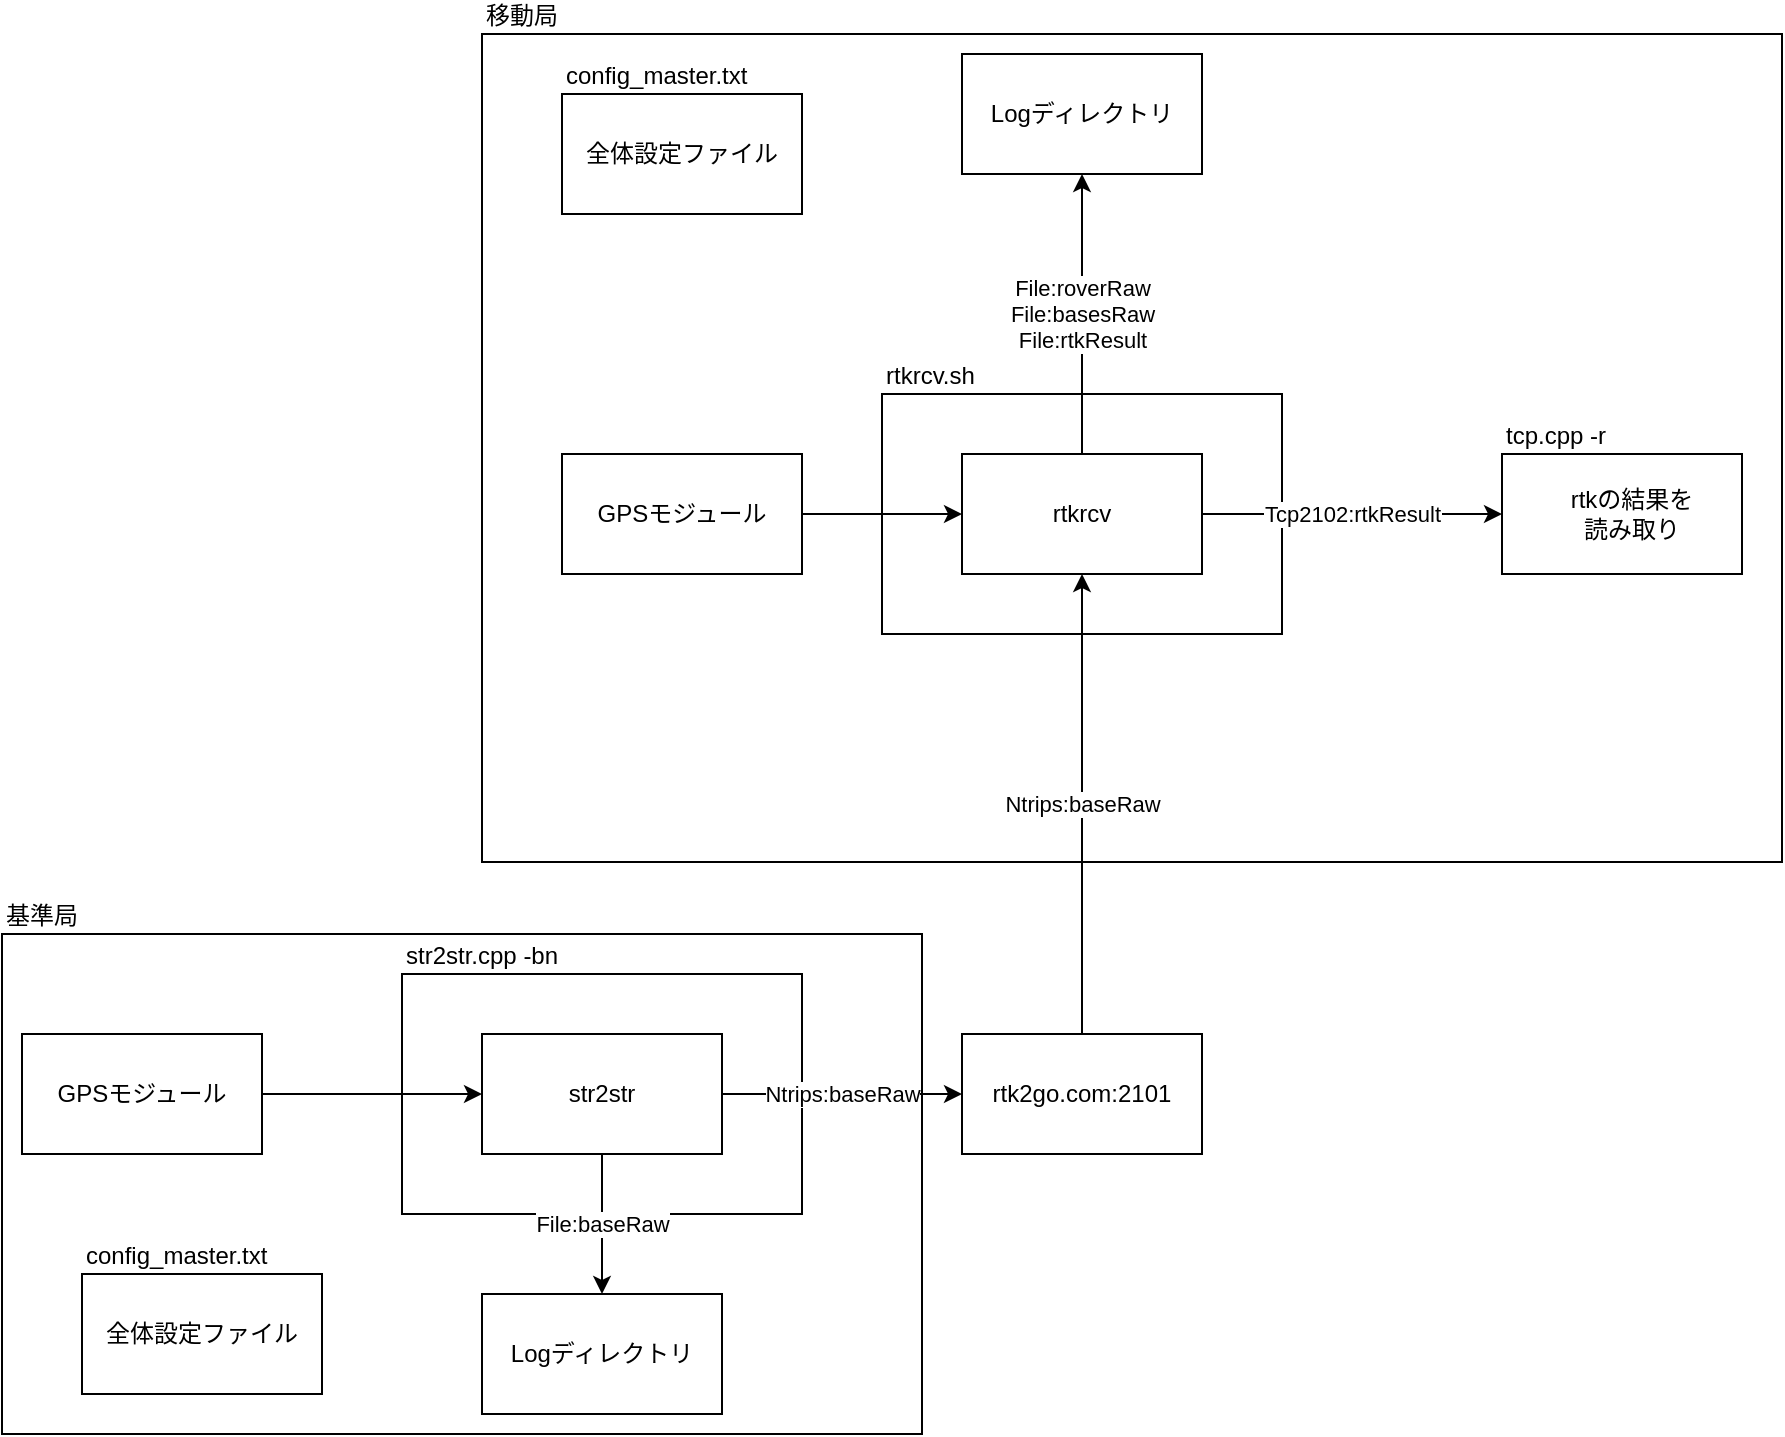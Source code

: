 <mxfile pages="4">
    <diagram name="rtkrcv.sh+Ntrips" id="3aTWSJRQLy9bl4MrUVaX">
        <mxGraphModel dx="1441" dy="816" grid="1" gridSize="10" guides="1" tooltips="1" connect="1" arrows="1" fold="1" page="1" pageScale="1" pageWidth="1169" pageHeight="827" math="0" shadow="0">
            <root>
                <mxCell id="R7YdJkh6DbMZuwFxxKSQ-0"/>
                <mxCell id="R7YdJkh6DbMZuwFxxKSQ-1" parent="R7YdJkh6DbMZuwFxxKSQ-0"/>
                <mxCell id="R7YdJkh6DbMZuwFxxKSQ-2" value="基準局" style="rounded=0;whiteSpace=wrap;html=1;align=left;labelPosition=center;verticalLabelPosition=top;verticalAlign=bottom;" parent="R7YdJkh6DbMZuwFxxKSQ-1" vertex="1">
                    <mxGeometry x="10" y="480" width="460" height="250" as="geometry"/>
                </mxCell>
                <mxCell id="R7YdJkh6DbMZuwFxxKSQ-3" value="移動局" style="rounded=0;whiteSpace=wrap;html=1;align=left;labelPosition=center;verticalLabelPosition=top;verticalAlign=bottom;" parent="R7YdJkh6DbMZuwFxxKSQ-1" vertex="1">
                    <mxGeometry x="250" y="30" width="650" height="414" as="geometry"/>
                </mxCell>
                <mxCell id="R7YdJkh6DbMZuwFxxKSQ-9" value="" style="group" parent="R7YdJkh6DbMZuwFxxKSQ-1" vertex="1" connectable="0">
                    <mxGeometry x="210" y="500" width="200" height="120" as="geometry"/>
                </mxCell>
                <mxCell id="R7YdJkh6DbMZuwFxxKSQ-10" value="str2str.cpp -bn" style="rounded=0;whiteSpace=wrap;html=1;labelPosition=center;verticalLabelPosition=top;align=left;verticalAlign=bottom;" parent="R7YdJkh6DbMZuwFxxKSQ-9" vertex="1">
                    <mxGeometry width="200" height="120" as="geometry"/>
                </mxCell>
                <mxCell id="R7YdJkh6DbMZuwFxxKSQ-11" value="str2str" style="rounded=0;whiteSpace=wrap;html=1;" parent="R7YdJkh6DbMZuwFxxKSQ-9" vertex="1">
                    <mxGeometry x="40" y="30" width="120" height="60" as="geometry"/>
                </mxCell>
                <mxCell id="R7YdJkh6DbMZuwFxxKSQ-12" value="" style="group" parent="R7YdJkh6DbMZuwFxxKSQ-1" vertex="1" connectable="0">
                    <mxGeometry x="450" y="210" width="200" height="120" as="geometry"/>
                </mxCell>
                <mxCell id="R7YdJkh6DbMZuwFxxKSQ-13" value="rtkrcv.sh" style="rounded=0;whiteSpace=wrap;html=1;align=left;labelPosition=center;verticalLabelPosition=top;verticalAlign=bottom;" parent="R7YdJkh6DbMZuwFxxKSQ-12" vertex="1">
                    <mxGeometry width="200" height="120" as="geometry"/>
                </mxCell>
                <mxCell id="R7YdJkh6DbMZuwFxxKSQ-14" value="rtkrcv" style="rounded=0;whiteSpace=wrap;html=1;align=center;" parent="R7YdJkh6DbMZuwFxxKSQ-12" vertex="1">
                    <mxGeometry x="40" y="30" width="120" height="60" as="geometry"/>
                </mxCell>
                <mxCell id="R7YdJkh6DbMZuwFxxKSQ-15" value="" style="group" parent="R7YdJkh6DbMZuwFxxKSQ-1" vertex="1" connectable="0">
                    <mxGeometry x="760" y="240" width="120" height="60" as="geometry"/>
                </mxCell>
                <mxCell id="R7YdJkh6DbMZuwFxxKSQ-16" value="tcp.cpp -r" style="rounded=0;whiteSpace=wrap;html=1;align=left;labelPosition=center;verticalLabelPosition=top;verticalAlign=bottom;" parent="R7YdJkh6DbMZuwFxxKSQ-15" vertex="1">
                    <mxGeometry width="120" height="60" as="geometry"/>
                </mxCell>
                <mxCell id="R7YdJkh6DbMZuwFxxKSQ-17" value="rtkの結果を読み取り" style="text;html=1;strokeColor=none;fillColor=none;align=center;verticalAlign=middle;whiteSpace=wrap;rounded=0;" parent="R7YdJkh6DbMZuwFxxKSQ-15" vertex="1">
                    <mxGeometry x="30" y="20" width="70" height="20" as="geometry"/>
                </mxCell>
                <mxCell id="R7YdJkh6DbMZuwFxxKSQ-18" value="Tcp2102:rtkResult" style="edgeStyle=orthogonalEdgeStyle;rounded=0;orthogonalLoop=1;jettySize=auto;html=1;exitX=1;exitY=0.5;exitDx=0;exitDy=0;entryX=0;entryY=0.5;entryDx=0;entryDy=0;" parent="R7YdJkh6DbMZuwFxxKSQ-1" source="R7YdJkh6DbMZuwFxxKSQ-14" target="R7YdJkh6DbMZuwFxxKSQ-16" edge="1">
                    <mxGeometry relative="1" as="geometry"/>
                </mxCell>
                <mxCell id="R7YdJkh6DbMZuwFxxKSQ-19" value="Logディレクトリ" style="rounded=0;whiteSpace=wrap;html=1;align=center;" parent="R7YdJkh6DbMZuwFxxKSQ-1" vertex="1">
                    <mxGeometry x="490" y="40" width="120" height="60" as="geometry"/>
                </mxCell>
                <mxCell id="R7YdJkh6DbMZuwFxxKSQ-20" value="File:roverRaw&lt;br&gt;File:basesRaw&lt;br&gt;File:rtkResult" style="edgeStyle=orthogonalEdgeStyle;rounded=0;orthogonalLoop=1;jettySize=auto;html=1;exitX=0.5;exitY=0;exitDx=0;exitDy=0;entryX=0.5;entryY=1;entryDx=0;entryDy=0;" parent="R7YdJkh6DbMZuwFxxKSQ-1" source="R7YdJkh6DbMZuwFxxKSQ-14" target="R7YdJkh6DbMZuwFxxKSQ-19" edge="1">
                    <mxGeometry relative="1" as="geometry"/>
                </mxCell>
                <mxCell id="R7YdJkh6DbMZuwFxxKSQ-23" style="edgeStyle=orthogonalEdgeStyle;rounded=0;orthogonalLoop=1;jettySize=auto;html=1;exitX=1;exitY=0.5;exitDx=0;exitDy=0;entryX=0;entryY=0.5;entryDx=0;entryDy=0;" parent="R7YdJkh6DbMZuwFxxKSQ-1" source="R7YdJkh6DbMZuwFxxKSQ-24" target="R7YdJkh6DbMZuwFxxKSQ-14" edge="1">
                    <mxGeometry relative="1" as="geometry">
                        <mxPoint x="250" y="270" as="targetPoint"/>
                    </mxGeometry>
                </mxCell>
                <mxCell id="R7YdJkh6DbMZuwFxxKSQ-24" value="GPSモジュール" style="rounded=0;whiteSpace=wrap;html=1;align=center;" parent="R7YdJkh6DbMZuwFxxKSQ-1" vertex="1">
                    <mxGeometry x="290" y="240" width="120" height="60" as="geometry"/>
                </mxCell>
                <mxCell id="R7YdJkh6DbMZuwFxxKSQ-25" style="edgeStyle=orthogonalEdgeStyle;rounded=0;orthogonalLoop=1;jettySize=auto;html=1;exitX=1;exitY=0.5;exitDx=0;exitDy=0;entryX=0;entryY=0.5;entryDx=0;entryDy=0;" parent="R7YdJkh6DbMZuwFxxKSQ-1" source="R7YdJkh6DbMZuwFxxKSQ-26" target="R7YdJkh6DbMZuwFxxKSQ-11" edge="1">
                    <mxGeometry relative="1" as="geometry"/>
                </mxCell>
                <mxCell id="R7YdJkh6DbMZuwFxxKSQ-26" value="GPSモジュール" style="rounded=0;whiteSpace=wrap;html=1;align=center;" parent="R7YdJkh6DbMZuwFxxKSQ-1" vertex="1">
                    <mxGeometry x="20" y="530" width="120" height="60" as="geometry"/>
                </mxCell>
                <mxCell id="R7YdJkh6DbMZuwFxxKSQ-27" value="Logディレクトリ" style="rounded=0;whiteSpace=wrap;html=1;align=center;" parent="R7YdJkh6DbMZuwFxxKSQ-1" vertex="1">
                    <mxGeometry x="250" y="660" width="120" height="60" as="geometry"/>
                </mxCell>
                <mxCell id="R7YdJkh6DbMZuwFxxKSQ-28" value="File:baseRaw" style="edgeStyle=orthogonalEdgeStyle;rounded=0;orthogonalLoop=1;jettySize=auto;html=1;exitX=0.5;exitY=1;exitDx=0;exitDy=0;entryX=0.5;entryY=0;entryDx=0;entryDy=0;" parent="R7YdJkh6DbMZuwFxxKSQ-1" source="R7YdJkh6DbMZuwFxxKSQ-11" target="R7YdJkh6DbMZuwFxxKSQ-27" edge="1">
                    <mxGeometry relative="1" as="geometry"/>
                </mxCell>
                <mxCell id="R7YdJkh6DbMZuwFxxKSQ-29" value="Ntrips:baseRaw" style="edgeStyle=orthogonalEdgeStyle;rounded=0;orthogonalLoop=1;jettySize=auto;html=1;exitX=0.5;exitY=0;exitDx=0;exitDy=0;entryX=0.5;entryY=1;entryDx=0;entryDy=0;" parent="R7YdJkh6DbMZuwFxxKSQ-1" source="R7YdJkh6DbMZuwFxxKSQ-30" target="R7YdJkh6DbMZuwFxxKSQ-14" edge="1">
                    <mxGeometry relative="1" as="geometry"/>
                </mxCell>
                <mxCell id="R7YdJkh6DbMZuwFxxKSQ-30" value="rtk2go.com:2101" style="rounded=0;whiteSpace=wrap;html=1;align=center;" parent="R7YdJkh6DbMZuwFxxKSQ-1" vertex="1">
                    <mxGeometry x="490" y="530" width="120" height="60" as="geometry"/>
                </mxCell>
                <mxCell id="R7YdJkh6DbMZuwFxxKSQ-31" value="Ntrips:baseRaw" style="edgeStyle=orthogonalEdgeStyle;rounded=0;orthogonalLoop=1;jettySize=auto;html=1;exitX=1;exitY=0.5;exitDx=0;exitDy=0;entryX=0;entryY=0.5;entryDx=0;entryDy=0;" parent="R7YdJkh6DbMZuwFxxKSQ-1" source="R7YdJkh6DbMZuwFxxKSQ-11" target="R7YdJkh6DbMZuwFxxKSQ-30" edge="1">
                    <mxGeometry relative="1" as="geometry"/>
                </mxCell>
                <mxCell id="SUO2D8qtQF0dVD2rLwtJ-3" value="" style="group" parent="R7YdJkh6DbMZuwFxxKSQ-1" vertex="1" connectable="0">
                    <mxGeometry x="290" y="60" width="120" height="60" as="geometry"/>
                </mxCell>
                <mxCell id="SUO2D8qtQF0dVD2rLwtJ-0" value="config_master.txt" style="rounded=0;whiteSpace=wrap;html=1;align=left;labelPosition=center;verticalLabelPosition=top;verticalAlign=bottom;" parent="SUO2D8qtQF0dVD2rLwtJ-3" vertex="1">
                    <mxGeometry width="120" height="60" as="geometry"/>
                </mxCell>
                <mxCell id="SUO2D8qtQF0dVD2rLwtJ-1" value="全体設定ファイル" style="text;html=1;strokeColor=none;fillColor=none;align=center;verticalAlign=middle;whiteSpace=wrap;rounded=0;" parent="SUO2D8qtQF0dVD2rLwtJ-3" vertex="1">
                    <mxGeometry x="10" y="20" width="100" height="20" as="geometry"/>
                </mxCell>
                <mxCell id="SUO2D8qtQF0dVD2rLwtJ-4" value="" style="group" parent="R7YdJkh6DbMZuwFxxKSQ-1" vertex="1" connectable="0">
                    <mxGeometry x="50" y="650" width="120" height="60" as="geometry"/>
                </mxCell>
                <mxCell id="SUO2D8qtQF0dVD2rLwtJ-5" value="config_master.txt" style="rounded=0;whiteSpace=wrap;html=1;align=left;labelPosition=center;verticalLabelPosition=top;verticalAlign=bottom;" parent="SUO2D8qtQF0dVD2rLwtJ-4" vertex="1">
                    <mxGeometry width="120" height="60" as="geometry"/>
                </mxCell>
                <mxCell id="SUO2D8qtQF0dVD2rLwtJ-6" value="全体設定ファイル" style="text;html=1;strokeColor=none;fillColor=none;align=center;verticalAlign=middle;whiteSpace=wrap;rounded=0;" parent="SUO2D8qtQF0dVD2rLwtJ-4" vertex="1">
                    <mxGeometry x="10" y="20" width="100" height="20" as="geometry"/>
                </mxCell>
            </root>
        </mxGraphModel>
    </diagram>
    <diagram name="realRtk.py+Tcp" id="h8AGPOjSQP3bl9lyKkR4">
        <mxGraphModel dx="1441" dy="816" grid="1" gridSize="10" guides="1" tooltips="1" connect="1" arrows="1" fold="1" page="1" pageScale="1" pageWidth="1169" pageHeight="827" math="0" shadow="0">
            <root>
                <mxCell id="HbhXDMhViPtQdDBvHYfi-0"/>
                <mxCell id="HbhXDMhViPtQdDBvHYfi-1" parent="HbhXDMhViPtQdDBvHYfi-0"/>
                <mxCell id="HbhXDMhViPtQdDBvHYfi-2" value="基準局" style="rounded=0;whiteSpace=wrap;html=1;align=left;labelPosition=center;verticalLabelPosition=top;verticalAlign=bottom;" parent="HbhXDMhViPtQdDBvHYfi-1" vertex="1">
                    <mxGeometry x="10" y="480" width="460" height="250" as="geometry"/>
                </mxCell>
                <mxCell id="HbhXDMhViPtQdDBvHYfi-3" value="移動局" style="rounded=0;whiteSpace=wrap;html=1;align=left;labelPosition=center;verticalLabelPosition=top;verticalAlign=bottom;" parent="HbhXDMhViPtQdDBvHYfi-1" vertex="1">
                    <mxGeometry x="10" y="30" width="890" height="414" as="geometry"/>
                </mxCell>
                <mxCell id="HbhXDMhViPtQdDBvHYfi-4" value="realRtk.py" style="rounded=0;whiteSpace=wrap;html=1;align=left;labelPosition=center;verticalLabelPosition=top;verticalAlign=bottom;" parent="HbhXDMhViPtQdDBvHYfi-1" vertex="1">
                    <mxGeometry x="190" y="150" width="490" height="200" as="geometry"/>
                </mxCell>
                <mxCell id="HbhXDMhViPtQdDBvHYfi-5" value="" style="group" parent="HbhXDMhViPtQdDBvHYfi-1" vertex="1" connectable="0">
                    <mxGeometry x="210" y="210" width="200" height="120" as="geometry"/>
                </mxCell>
                <mxCell id="HbhXDMhViPtQdDBvHYfi-6" value="" style="group" parent="HbhXDMhViPtQdDBvHYfi-5" vertex="1" connectable="0">
                    <mxGeometry width="200" height="120" as="geometry"/>
                </mxCell>
                <mxCell id="HbhXDMhViPtQdDBvHYfi-7" value="str2str.cpp -rn" style="rounded=0;whiteSpace=wrap;html=1;labelPosition=center;verticalLabelPosition=top;align=left;verticalAlign=bottom;" parent="HbhXDMhViPtQdDBvHYfi-6" vertex="1">
                    <mxGeometry width="200" height="120" as="geometry"/>
                </mxCell>
                <mxCell id="HbhXDMhViPtQdDBvHYfi-8" value="str2str" style="rounded=0;whiteSpace=wrap;html=1;" parent="HbhXDMhViPtQdDBvHYfi-6" vertex="1">
                    <mxGeometry x="40" y="30" width="120" height="60" as="geometry"/>
                </mxCell>
                <mxCell id="HbhXDMhViPtQdDBvHYfi-9" value="" style="group" parent="HbhXDMhViPtQdDBvHYfi-1" vertex="1" connectable="0">
                    <mxGeometry x="210" y="500" width="200" height="120" as="geometry"/>
                </mxCell>
                <mxCell id="HbhXDMhViPtQdDBvHYfi-10" value="str2str.cpp -bt" style="rounded=0;whiteSpace=wrap;html=1;labelPosition=center;verticalLabelPosition=top;align=left;verticalAlign=bottom;" parent="HbhXDMhViPtQdDBvHYfi-9" vertex="1">
                    <mxGeometry width="200" height="120" as="geometry"/>
                </mxCell>
                <mxCell id="HbhXDMhViPtQdDBvHYfi-11" value="str2str" style="rounded=0;whiteSpace=wrap;html=1;" parent="HbhXDMhViPtQdDBvHYfi-9" vertex="1">
                    <mxGeometry x="40" y="30" width="120" height="60" as="geometry"/>
                </mxCell>
                <mxCell id="HbhXDMhViPtQdDBvHYfi-12" value="" style="group" parent="HbhXDMhViPtQdDBvHYfi-1" vertex="1" connectable="0">
                    <mxGeometry x="450" y="210" width="200" height="120" as="geometry"/>
                </mxCell>
                <mxCell id="HbhXDMhViPtQdDBvHYfi-13" value="rtkrcv.sh -i1t -i2t" style="rounded=0;whiteSpace=wrap;html=1;align=left;labelPosition=center;verticalLabelPosition=top;verticalAlign=bottom;" parent="HbhXDMhViPtQdDBvHYfi-12" vertex="1">
                    <mxGeometry width="200" height="120" as="geometry"/>
                </mxCell>
                <mxCell id="HbhXDMhViPtQdDBvHYfi-14" value="rtkrcv" style="rounded=0;whiteSpace=wrap;html=1;align=center;" parent="HbhXDMhViPtQdDBvHYfi-12" vertex="1">
                    <mxGeometry x="40" y="30" width="120" height="60" as="geometry"/>
                </mxCell>
                <mxCell id="HbhXDMhViPtQdDBvHYfi-15" value="" style="group" parent="HbhXDMhViPtQdDBvHYfi-1" vertex="1" connectable="0">
                    <mxGeometry x="760" y="240" width="120" height="60" as="geometry"/>
                </mxCell>
                <mxCell id="HbhXDMhViPtQdDBvHYfi-16" value="tcp.cpp -r" style="rounded=0;whiteSpace=wrap;html=1;align=left;labelPosition=center;verticalLabelPosition=top;verticalAlign=bottom;" parent="HbhXDMhViPtQdDBvHYfi-15" vertex="1">
                    <mxGeometry width="120" height="60" as="geometry"/>
                </mxCell>
                <mxCell id="HbhXDMhViPtQdDBvHYfi-17" value="rtkの結果を読み取り" style="text;html=1;strokeColor=none;fillColor=none;align=center;verticalAlign=middle;whiteSpace=wrap;rounded=0;" parent="HbhXDMhViPtQdDBvHYfi-15" vertex="1">
                    <mxGeometry x="30" y="20" width="70" height="20" as="geometry"/>
                </mxCell>
                <mxCell id="HbhXDMhViPtQdDBvHYfi-18" value="Tcp2102:rtkResult" style="edgeStyle=orthogonalEdgeStyle;rounded=0;orthogonalLoop=1;jettySize=auto;html=1;exitX=1;exitY=0.5;exitDx=0;exitDy=0;entryX=0;entryY=0.5;entryDx=0;entryDy=0;" parent="HbhXDMhViPtQdDBvHYfi-1" source="HbhXDMhViPtQdDBvHYfi-14" target="HbhXDMhViPtQdDBvHYfi-16" edge="1">
                    <mxGeometry relative="1" as="geometry"/>
                </mxCell>
                <mxCell id="HbhXDMhViPtQdDBvHYfi-19" value="Logディレクトリ" style="rounded=0;whiteSpace=wrap;html=1;align=center;" parent="HbhXDMhViPtQdDBvHYfi-1" vertex="1">
                    <mxGeometry x="490" y="40" width="120" height="60" as="geometry"/>
                </mxCell>
                <mxCell id="HbhXDMhViPtQdDBvHYfi-20" value="File:roverRaw&lt;br&gt;File:basesRaw&lt;br&gt;File:rtkResult" style="edgeStyle=orthogonalEdgeStyle;rounded=0;orthogonalLoop=1;jettySize=auto;html=1;exitX=0.5;exitY=0;exitDx=0;exitDy=0;entryX=0.5;entryY=1;entryDx=0;entryDy=0;" parent="HbhXDMhViPtQdDBvHYfi-1" source="HbhXDMhViPtQdDBvHYfi-14" target="HbhXDMhViPtQdDBvHYfi-19" edge="1">
                    <mxGeometry relative="1" as="geometry"/>
                </mxCell>
                <mxCell id="HbhXDMhViPtQdDBvHYfi-21" value="Tcp2101:roverRaw" style="edgeStyle=orthogonalEdgeStyle;rounded=0;orthogonalLoop=1;jettySize=auto;html=1;exitX=1;exitY=0.5;exitDx=0;exitDy=0;entryX=0;entryY=0.5;entryDx=0;entryDy=0;" parent="HbhXDMhViPtQdDBvHYfi-1" source="HbhXDMhViPtQdDBvHYfi-8" target="HbhXDMhViPtQdDBvHYfi-14" edge="1">
                    <mxGeometry relative="1" as="geometry"/>
                </mxCell>
                <mxCell id="HbhXDMhViPtQdDBvHYfi-22" value="File:roverRaw" style="edgeStyle=orthogonalEdgeStyle;rounded=0;orthogonalLoop=1;jettySize=auto;html=1;exitX=0.5;exitY=0;exitDx=0;exitDy=0;entryX=0;entryY=0.5;entryDx=0;entryDy=0;" parent="HbhXDMhViPtQdDBvHYfi-1" source="HbhXDMhViPtQdDBvHYfi-8" target="HbhXDMhViPtQdDBvHYfi-19" edge="1">
                    <mxGeometry relative="1" as="geometry"/>
                </mxCell>
                <mxCell id="HbhXDMhViPtQdDBvHYfi-23" style="edgeStyle=orthogonalEdgeStyle;rounded=0;orthogonalLoop=1;jettySize=auto;html=1;exitX=1;exitY=0.5;exitDx=0;exitDy=0;entryX=0;entryY=0.5;entryDx=0;entryDy=0;" parent="HbhXDMhViPtQdDBvHYfi-1" source="HbhXDMhViPtQdDBvHYfi-24" target="HbhXDMhViPtQdDBvHYfi-8" edge="1">
                    <mxGeometry relative="1" as="geometry"/>
                </mxCell>
                <mxCell id="HbhXDMhViPtQdDBvHYfi-24" value="GPSモジュール" style="rounded=0;whiteSpace=wrap;html=1;align=center;" parent="HbhXDMhViPtQdDBvHYfi-1" vertex="1">
                    <mxGeometry x="20" y="240" width="120" height="60" as="geometry"/>
                </mxCell>
                <mxCell id="HbhXDMhViPtQdDBvHYfi-25" style="edgeStyle=orthogonalEdgeStyle;rounded=0;orthogonalLoop=1;jettySize=auto;html=1;exitX=1;exitY=0.5;exitDx=0;exitDy=0;entryX=0;entryY=0.5;entryDx=0;entryDy=0;" parent="HbhXDMhViPtQdDBvHYfi-1" source="HbhXDMhViPtQdDBvHYfi-26" target="HbhXDMhViPtQdDBvHYfi-11" edge="1">
                    <mxGeometry relative="1" as="geometry"/>
                </mxCell>
                <mxCell id="HbhXDMhViPtQdDBvHYfi-26" value="GPSモジュール" style="rounded=0;whiteSpace=wrap;html=1;align=center;" parent="HbhXDMhViPtQdDBvHYfi-1" vertex="1">
                    <mxGeometry x="20" y="530" width="120" height="60" as="geometry"/>
                </mxCell>
                <mxCell id="HbhXDMhViPtQdDBvHYfi-27" value="Logディレクトリ" style="rounded=0;whiteSpace=wrap;html=1;align=center;" parent="HbhXDMhViPtQdDBvHYfi-1" vertex="1">
                    <mxGeometry x="250" y="660" width="120" height="60" as="geometry"/>
                </mxCell>
                <mxCell id="HbhXDMhViPtQdDBvHYfi-28" value="File:baseRaw" style="edgeStyle=orthogonalEdgeStyle;rounded=0;orthogonalLoop=1;jettySize=auto;html=1;exitX=0.5;exitY=1;exitDx=0;exitDy=0;entryX=0.5;entryY=0;entryDx=0;entryDy=0;" parent="HbhXDMhViPtQdDBvHYfi-1" source="HbhXDMhViPtQdDBvHYfi-11" target="HbhXDMhViPtQdDBvHYfi-27" edge="1">
                    <mxGeometry relative="1" as="geometry"/>
                </mxCell>
                <mxCell id="HbhXDMhViPtQdDBvHYfi-32" value="" style="group" parent="HbhXDMhViPtQdDBvHYfi-1" vertex="1" connectable="0">
                    <mxGeometry x="331" y="370" width="120" height="60" as="geometry"/>
                </mxCell>
                <mxCell id="HbhXDMhViPtQdDBvHYfi-33" value="tcp.cpp -b" style="rounded=0;whiteSpace=wrap;html=1;align=left;labelPosition=center;verticalLabelPosition=top;verticalAlign=bottom;" parent="HbhXDMhViPtQdDBvHYfi-32" vertex="1">
                    <mxGeometry width="120" height="60" as="geometry"/>
                </mxCell>
                <mxCell id="HbhXDMhViPtQdDBvHYfi-34" value="rtkの速度と進行方向を読み取り" style="text;html=1;strokeColor=none;fillColor=none;align=center;verticalAlign=middle;whiteSpace=wrap;rounded=0;" parent="HbhXDMhViPtQdDBvHYfi-32" vertex="1">
                    <mxGeometry x="30" y="20" width="70" height="20" as="geometry"/>
                </mxCell>
                <mxCell id="HbhXDMhViPtQdDBvHYfi-35" style="edgeStyle=orthogonalEdgeStyle;rounded=0;orthogonalLoop=1;jettySize=auto;html=1;exitX=1;exitY=0.5;exitDx=0;exitDy=0;entryX=0.5;entryY=0;entryDx=0;entryDy=0;" parent="HbhXDMhViPtQdDBvHYfi-1" source="HbhXDMhViPtQdDBvHYfi-8" target="HbhXDMhViPtQdDBvHYfi-33" edge="1">
                    <mxGeometry relative="1" as="geometry"/>
                </mxCell>
                <mxCell id="HbhXDMhViPtQdDBvHYfi-36" value="Tcp2103:BaseRaw" style="edgeStyle=orthogonalEdgeStyle;rounded=0;orthogonalLoop=1;jettySize=auto;html=1;exitX=1;exitY=0.5;exitDx=0;exitDy=0;entryX=0.5;entryY=1;entryDx=0;entryDy=0;" parent="HbhXDMhViPtQdDBvHYfi-1" source="HbhXDMhViPtQdDBvHYfi-11" target="HbhXDMhViPtQdDBvHYfi-14" edge="1">
                    <mxGeometry relative="1" as="geometry"/>
                </mxCell>
                <mxCell id="4cOwfGjumyI_vpPrL25u-0" value="" style="group" parent="HbhXDMhViPtQdDBvHYfi-1" vertex="1" connectable="0">
                    <mxGeometry x="70" y="70" width="120" height="60" as="geometry"/>
                </mxCell>
                <mxCell id="4cOwfGjumyI_vpPrL25u-3" value="" style="group" parent="4cOwfGjumyI_vpPrL25u-0" vertex="1" connectable="0">
                    <mxGeometry width="120" height="60" as="geometry"/>
                </mxCell>
                <mxCell id="4cOwfGjumyI_vpPrL25u-1" value="config_master.txt" style="rounded=0;whiteSpace=wrap;html=1;align=left;labelPosition=center;verticalLabelPosition=top;verticalAlign=bottom;" parent="4cOwfGjumyI_vpPrL25u-3" vertex="1">
                    <mxGeometry width="120" height="60" as="geometry"/>
                </mxCell>
                <mxCell id="4cOwfGjumyI_vpPrL25u-2" value="全体設定ファイル" style="text;html=1;strokeColor=none;fillColor=none;align=center;verticalAlign=middle;whiteSpace=wrap;rounded=0;" parent="4cOwfGjumyI_vpPrL25u-3" vertex="1">
                    <mxGeometry x="10" y="20" width="100" height="20" as="geometry"/>
                </mxCell>
                <mxCell id="4cOwfGjumyI_vpPrL25u-5" value="" style="group" parent="HbhXDMhViPtQdDBvHYfi-1" vertex="1" connectable="0">
                    <mxGeometry x="40" y="650" width="120" height="60" as="geometry"/>
                </mxCell>
                <mxCell id="4cOwfGjumyI_vpPrL25u-6" value="" style="group" parent="4cOwfGjumyI_vpPrL25u-5" vertex="1" connectable="0">
                    <mxGeometry width="120" height="60" as="geometry"/>
                </mxCell>
                <mxCell id="4cOwfGjumyI_vpPrL25u-7" value="config_master.txt" style="rounded=0;whiteSpace=wrap;html=1;align=left;labelPosition=center;verticalLabelPosition=top;verticalAlign=bottom;" parent="4cOwfGjumyI_vpPrL25u-6" vertex="1">
                    <mxGeometry width="120" height="60" as="geometry"/>
                </mxCell>
                <mxCell id="4cOwfGjumyI_vpPrL25u-8" value="全体設定ファイル" style="text;html=1;strokeColor=none;fillColor=none;align=center;verticalAlign=middle;whiteSpace=wrap;rounded=0;" parent="4cOwfGjumyI_vpPrL25u-6" vertex="1">
                    <mxGeometry x="10" y="20" width="100" height="20" as="geometry"/>
                </mxCell>
            </root>
        </mxGraphModel>
    </diagram>
    <diagram id="PdKqRymLsUefMKSprGU5" name="realRtk.py+Ntrips">
        <mxGraphModel dx="1441" dy="816" grid="1" gridSize="10" guides="1" tooltips="1" connect="1" arrows="1" fold="1" page="1" pageScale="1" pageWidth="1169" pageHeight="827" math="0" shadow="0">
            <root>
                <mxCell id="0"/>
                <mxCell id="1" parent="0"/>
                <mxCell id="_-4Qs8nG-u-J8BNqLNim-39" value="基準局" style="rounded=0;whiteSpace=wrap;html=1;align=left;labelPosition=center;verticalLabelPosition=top;verticalAlign=bottom;" parent="1" vertex="1">
                    <mxGeometry x="10" y="480" width="460" height="250" as="geometry"/>
                </mxCell>
                <mxCell id="_-4Qs8nG-u-J8BNqLNim-38" value="移動局" style="rounded=0;whiteSpace=wrap;html=1;align=left;labelPosition=center;verticalLabelPosition=top;verticalAlign=bottom;" parent="1" vertex="1">
                    <mxGeometry x="10" y="30" width="890" height="414" as="geometry"/>
                </mxCell>
                <mxCell id="_-4Qs8nG-u-J8BNqLNim-9" value="realRtk.py" style="rounded=0;whiteSpace=wrap;html=1;align=left;labelPosition=center;verticalLabelPosition=top;verticalAlign=bottom;" parent="1" vertex="1">
                    <mxGeometry x="190" y="150" width="490" height="200" as="geometry"/>
                </mxCell>
                <mxCell id="_-4Qs8nG-u-J8BNqLNim-3" value="" style="group" parent="1" vertex="1" connectable="0">
                    <mxGeometry x="210" y="210" width="200" height="120" as="geometry"/>
                </mxCell>
                <mxCell id="_-4Qs8nG-u-J8BNqLNim-5" value="" style="group" parent="_-4Qs8nG-u-J8BNqLNim-3" vertex="1" connectable="0">
                    <mxGeometry width="200" height="120" as="geometry"/>
                </mxCell>
                <mxCell id="_-4Qs8nG-u-J8BNqLNim-2" value="str2str.cpp -rn" style="rounded=0;whiteSpace=wrap;html=1;labelPosition=center;verticalLabelPosition=top;align=left;verticalAlign=bottom;" parent="_-4Qs8nG-u-J8BNqLNim-5" vertex="1">
                    <mxGeometry width="200" height="120" as="geometry"/>
                </mxCell>
                <mxCell id="_-4Qs8nG-u-J8BNqLNim-1" value="str2str" style="rounded=0;whiteSpace=wrap;html=1;" parent="_-4Qs8nG-u-J8BNqLNim-5" vertex="1">
                    <mxGeometry x="40" y="30" width="120" height="60" as="geometry"/>
                </mxCell>
                <mxCell id="_-4Qs8nG-u-J8BNqLNim-6" value="" style="group" parent="1" vertex="1" connectable="0">
                    <mxGeometry x="210" y="500" width="200" height="120" as="geometry"/>
                </mxCell>
                <mxCell id="_-4Qs8nG-u-J8BNqLNim-7" value="str2str.cpp -bn" style="rounded=0;whiteSpace=wrap;html=1;labelPosition=center;verticalLabelPosition=top;align=left;verticalAlign=bottom;" parent="_-4Qs8nG-u-J8BNqLNim-6" vertex="1">
                    <mxGeometry width="200" height="120" as="geometry"/>
                </mxCell>
                <mxCell id="_-4Qs8nG-u-J8BNqLNim-8" value="str2str" style="rounded=0;whiteSpace=wrap;html=1;" parent="_-4Qs8nG-u-J8BNqLNim-6" vertex="1">
                    <mxGeometry x="40" y="30" width="120" height="60" as="geometry"/>
                </mxCell>
                <mxCell id="_-4Qs8nG-u-J8BNqLNim-12" value="" style="group" parent="1" vertex="1" connectable="0">
                    <mxGeometry x="450" y="210" width="200" height="120" as="geometry"/>
                </mxCell>
                <mxCell id="_-4Qs8nG-u-J8BNqLNim-11" value="rtkrcv.sh -i1t" style="rounded=0;whiteSpace=wrap;html=1;align=left;labelPosition=center;verticalLabelPosition=top;verticalAlign=bottom;" parent="_-4Qs8nG-u-J8BNqLNim-12" vertex="1">
                    <mxGeometry width="200" height="120" as="geometry"/>
                </mxCell>
                <mxCell id="_-4Qs8nG-u-J8BNqLNim-10" value="rtkrcv" style="rounded=0;whiteSpace=wrap;html=1;align=center;" parent="_-4Qs8nG-u-J8BNqLNim-12" vertex="1">
                    <mxGeometry x="40" y="30" width="120" height="60" as="geometry"/>
                </mxCell>
                <mxCell id="_-4Qs8nG-u-J8BNqLNim-15" value="" style="group" parent="1" vertex="1" connectable="0">
                    <mxGeometry x="760" y="240" width="120" height="60" as="geometry"/>
                </mxCell>
                <mxCell id="_-4Qs8nG-u-J8BNqLNim-13" value="tcp.cpp -r" style="rounded=0;whiteSpace=wrap;html=1;align=left;labelPosition=center;verticalLabelPosition=top;verticalAlign=bottom;" parent="_-4Qs8nG-u-J8BNqLNim-15" vertex="1">
                    <mxGeometry width="120" height="60" as="geometry"/>
                </mxCell>
                <mxCell id="_-4Qs8nG-u-J8BNqLNim-14" value="rtkの結果を読み取り" style="text;html=1;strokeColor=none;fillColor=none;align=center;verticalAlign=middle;whiteSpace=wrap;rounded=0;" parent="_-4Qs8nG-u-J8BNqLNim-15" vertex="1">
                    <mxGeometry x="30" y="20" width="70" height="20" as="geometry"/>
                </mxCell>
                <mxCell id="_-4Qs8nG-u-J8BNqLNim-16" value="Tcp2102:rtkResult" style="edgeStyle=orthogonalEdgeStyle;rounded=0;orthogonalLoop=1;jettySize=auto;html=1;exitX=1;exitY=0.5;exitDx=0;exitDy=0;entryX=0;entryY=0.5;entryDx=0;entryDy=0;" parent="1" source="_-4Qs8nG-u-J8BNqLNim-10" target="_-4Qs8nG-u-J8BNqLNim-13" edge="1">
                    <mxGeometry relative="1" as="geometry"/>
                </mxCell>
                <mxCell id="_-4Qs8nG-u-J8BNqLNim-17" value="Logディレクトリ" style="rounded=0;whiteSpace=wrap;html=1;align=center;" parent="1" vertex="1">
                    <mxGeometry x="490" y="40" width="120" height="60" as="geometry"/>
                </mxCell>
                <mxCell id="_-4Qs8nG-u-J8BNqLNim-18" value="File:roverRaw&lt;br&gt;File:basesRaw&lt;br&gt;File:rtkResult" style="edgeStyle=orthogonalEdgeStyle;rounded=0;orthogonalLoop=1;jettySize=auto;html=1;exitX=0.5;exitY=0;exitDx=0;exitDy=0;entryX=0.5;entryY=1;entryDx=0;entryDy=0;" parent="1" source="_-4Qs8nG-u-J8BNqLNim-10" target="_-4Qs8nG-u-J8BNqLNim-17" edge="1">
                    <mxGeometry relative="1" as="geometry"/>
                </mxCell>
                <mxCell id="_-4Qs8nG-u-J8BNqLNim-20" value="Tcp2101:roverRaw" style="edgeStyle=orthogonalEdgeStyle;rounded=0;orthogonalLoop=1;jettySize=auto;html=1;exitX=1;exitY=0.5;exitDx=0;exitDy=0;entryX=0;entryY=0.5;entryDx=0;entryDy=0;" parent="1" source="_-4Qs8nG-u-J8BNqLNim-1" target="_-4Qs8nG-u-J8BNqLNim-10" edge="1">
                    <mxGeometry relative="1" as="geometry"/>
                </mxCell>
                <mxCell id="_-4Qs8nG-u-J8BNqLNim-21" value="File:roverRaw" style="edgeStyle=orthogonalEdgeStyle;rounded=0;orthogonalLoop=1;jettySize=auto;html=1;exitX=0.5;exitY=0;exitDx=0;exitDy=0;entryX=0;entryY=0.5;entryDx=0;entryDy=0;" parent="1" source="_-4Qs8nG-u-J8BNqLNim-1" target="_-4Qs8nG-u-J8BNqLNim-17" edge="1">
                    <mxGeometry relative="1" as="geometry"/>
                </mxCell>
                <mxCell id="_-4Qs8nG-u-J8BNqLNim-24" style="edgeStyle=orthogonalEdgeStyle;rounded=0;orthogonalLoop=1;jettySize=auto;html=1;exitX=1;exitY=0.5;exitDx=0;exitDy=0;entryX=0;entryY=0.5;entryDx=0;entryDy=0;" parent="1" source="_-4Qs8nG-u-J8BNqLNim-22" target="_-4Qs8nG-u-J8BNqLNim-1" edge="1">
                    <mxGeometry relative="1" as="geometry"/>
                </mxCell>
                <mxCell id="_-4Qs8nG-u-J8BNqLNim-22" value="GPSモジュール" style="rounded=0;whiteSpace=wrap;html=1;align=center;" parent="1" vertex="1">
                    <mxGeometry x="20" y="240" width="120" height="60" as="geometry"/>
                </mxCell>
                <mxCell id="_-4Qs8nG-u-J8BNqLNim-25" style="edgeStyle=orthogonalEdgeStyle;rounded=0;orthogonalLoop=1;jettySize=auto;html=1;exitX=1;exitY=0.5;exitDx=0;exitDy=0;entryX=0;entryY=0.5;entryDx=0;entryDy=0;" parent="1" source="_-4Qs8nG-u-J8BNqLNim-23" target="_-4Qs8nG-u-J8BNqLNim-8" edge="1">
                    <mxGeometry relative="1" as="geometry"/>
                </mxCell>
                <mxCell id="_-4Qs8nG-u-J8BNqLNim-23" value="GPSモジュール" style="rounded=0;whiteSpace=wrap;html=1;align=center;" parent="1" vertex="1">
                    <mxGeometry x="20" y="530" width="120" height="60" as="geometry"/>
                </mxCell>
                <mxCell id="_-4Qs8nG-u-J8BNqLNim-26" value="Logディレクトリ" style="rounded=0;whiteSpace=wrap;html=1;align=center;" parent="1" vertex="1">
                    <mxGeometry x="250" y="660" width="120" height="60" as="geometry"/>
                </mxCell>
                <mxCell id="_-4Qs8nG-u-J8BNqLNim-27" value="File:baseRaw" style="edgeStyle=orthogonalEdgeStyle;rounded=0;orthogonalLoop=1;jettySize=auto;html=1;exitX=0.5;exitY=1;exitDx=0;exitDy=0;entryX=0.5;entryY=0;entryDx=0;entryDy=0;" parent="1" source="_-4Qs8nG-u-J8BNqLNim-8" target="_-4Qs8nG-u-J8BNqLNim-26" edge="1">
                    <mxGeometry relative="1" as="geometry"/>
                </mxCell>
                <mxCell id="_-4Qs8nG-u-J8BNqLNim-30" value="Ntrips:baseRaw" style="edgeStyle=orthogonalEdgeStyle;rounded=0;orthogonalLoop=1;jettySize=auto;html=1;exitX=0.5;exitY=0;exitDx=0;exitDy=0;entryX=0.5;entryY=1;entryDx=0;entryDy=0;" parent="1" source="_-4Qs8nG-u-J8BNqLNim-28" target="_-4Qs8nG-u-J8BNqLNim-10" edge="1">
                    <mxGeometry relative="1" as="geometry"/>
                </mxCell>
                <mxCell id="_-4Qs8nG-u-J8BNqLNim-28" value="rtk2go.com:2101" style="rounded=0;whiteSpace=wrap;html=1;align=center;" parent="1" vertex="1">
                    <mxGeometry x="490" y="530" width="120" height="60" as="geometry"/>
                </mxCell>
                <mxCell id="_-4Qs8nG-u-J8BNqLNim-29" value="Ntrips:baseRaw" style="edgeStyle=orthogonalEdgeStyle;rounded=0;orthogonalLoop=1;jettySize=auto;html=1;exitX=1;exitY=0.5;exitDx=0;exitDy=0;entryX=0;entryY=0.5;entryDx=0;entryDy=0;" parent="1" source="_-4Qs8nG-u-J8BNqLNim-8" target="_-4Qs8nG-u-J8BNqLNim-28" edge="1">
                    <mxGeometry relative="1" as="geometry"/>
                </mxCell>
                <mxCell id="_-4Qs8nG-u-J8BNqLNim-33" value="" style="group" parent="1" vertex="1" connectable="0">
                    <mxGeometry x="331" y="370" width="120" height="60" as="geometry"/>
                </mxCell>
                <mxCell id="_-4Qs8nG-u-J8BNqLNim-34" value="tcp.cpp -b" style="rounded=0;whiteSpace=wrap;html=1;align=left;labelPosition=center;verticalLabelPosition=top;verticalAlign=bottom;" parent="_-4Qs8nG-u-J8BNqLNim-33" vertex="1">
                    <mxGeometry width="120" height="60" as="geometry"/>
                </mxCell>
                <mxCell id="_-4Qs8nG-u-J8BNqLNim-35" value="rtkの速度と進行方向を読み取り" style="text;html=1;strokeColor=none;fillColor=none;align=center;verticalAlign=middle;whiteSpace=wrap;rounded=0;" parent="_-4Qs8nG-u-J8BNqLNim-33" vertex="1">
                    <mxGeometry x="30" y="20" width="70" height="20" as="geometry"/>
                </mxCell>
                <mxCell id="_-4Qs8nG-u-J8BNqLNim-37" style="edgeStyle=orthogonalEdgeStyle;rounded=0;orthogonalLoop=1;jettySize=auto;html=1;exitX=1;exitY=0.5;exitDx=0;exitDy=0;entryX=0.5;entryY=0;entryDx=0;entryDy=0;" parent="1" source="_-4Qs8nG-u-J8BNqLNim-1" target="_-4Qs8nG-u-J8BNqLNim-34" edge="1">
                    <mxGeometry relative="1" as="geometry"/>
                </mxCell>
                <mxCell id="Z19GnXj5dEKyoWafArCE-1" value="" style="group" parent="1" vertex="1" connectable="0">
                    <mxGeometry x="40" y="70" width="120" height="60" as="geometry"/>
                </mxCell>
                <mxCell id="Z19GnXj5dEKyoWafArCE-2" value="" style="group" parent="Z19GnXj5dEKyoWafArCE-1" vertex="1" connectable="0">
                    <mxGeometry width="120" height="60" as="geometry"/>
                </mxCell>
                <mxCell id="Z19GnXj5dEKyoWafArCE-3" value="config_master.txt" style="rounded=0;whiteSpace=wrap;html=1;align=left;labelPosition=center;verticalLabelPosition=top;verticalAlign=bottom;" parent="Z19GnXj5dEKyoWafArCE-2" vertex="1">
                    <mxGeometry width="120" height="60" as="geometry"/>
                </mxCell>
                <mxCell id="Z19GnXj5dEKyoWafArCE-4" value="全体設定ファイル" style="text;html=1;strokeColor=none;fillColor=none;align=center;verticalAlign=middle;whiteSpace=wrap;rounded=0;" parent="Z19GnXj5dEKyoWafArCE-2" vertex="1">
                    <mxGeometry x="10" y="20" width="100" height="20" as="geometry"/>
                </mxCell>
                <mxCell id="Z19GnXj5dEKyoWafArCE-5" value="" style="group" parent="1" vertex="1" connectable="0">
                    <mxGeometry x="40" y="630" width="120" height="60" as="geometry"/>
                </mxCell>
                <mxCell id="Z19GnXj5dEKyoWafArCE-6" value="" style="group" parent="Z19GnXj5dEKyoWafArCE-5" vertex="1" connectable="0">
                    <mxGeometry width="120" height="60" as="geometry"/>
                </mxCell>
                <mxCell id="Z19GnXj5dEKyoWafArCE-7" value="config_master.txt" style="rounded=0;whiteSpace=wrap;html=1;align=left;labelPosition=center;verticalLabelPosition=top;verticalAlign=bottom;" parent="Z19GnXj5dEKyoWafArCE-6" vertex="1">
                    <mxGeometry width="120" height="60" as="geometry"/>
                </mxCell>
                <mxCell id="Z19GnXj5dEKyoWafArCE-8" value="全体設定ファイル" style="text;html=1;strokeColor=none;fillColor=none;align=center;verticalAlign=middle;whiteSpace=wrap;rounded=0;" parent="Z19GnXj5dEKyoWafArCE-6" vertex="1">
                    <mxGeometry x="10" y="20" width="100" height="20" as="geometry"/>
                </mxCell>
            </root>
        </mxGraphModel>
    </diagram>
    <diagram name="rtkrcv.sh+Tcp" id="hDY_2Uvq_ls74qhlOFVD">
        <mxGraphModel dx="1441" dy="816" grid="1" gridSize="10" guides="1" tooltips="1" connect="1" arrows="1" fold="1" page="1" pageScale="1" pageWidth="1169" pageHeight="827" math="0" shadow="0">
            <root>
                <mxCell id="iz_MpeB2erZaRPB6-ZWw-0"/>
                <mxCell id="iz_MpeB2erZaRPB6-ZWw-1" parent="iz_MpeB2erZaRPB6-ZWw-0"/>
                <mxCell id="iz_MpeB2erZaRPB6-ZWw-2" value="基準局" style="rounded=0;whiteSpace=wrap;html=1;align=left;labelPosition=center;verticalLabelPosition=top;verticalAlign=bottom;" parent="iz_MpeB2erZaRPB6-ZWw-1" vertex="1">
                    <mxGeometry x="10" y="480" width="460" height="250" as="geometry"/>
                </mxCell>
                <mxCell id="iz_MpeB2erZaRPB6-ZWw-3" value="移動局" style="rounded=0;whiteSpace=wrap;html=1;align=left;labelPosition=center;verticalLabelPosition=top;verticalAlign=bottom;" parent="iz_MpeB2erZaRPB6-ZWw-1" vertex="1">
                    <mxGeometry x="250" y="30" width="650" height="414" as="geometry"/>
                </mxCell>
                <mxCell id="iz_MpeB2erZaRPB6-ZWw-4" value="" style="group" parent="iz_MpeB2erZaRPB6-ZWw-1" vertex="1" connectable="0">
                    <mxGeometry x="210" y="500" width="200" height="120" as="geometry"/>
                </mxCell>
                <mxCell id="iz_MpeB2erZaRPB6-ZWw-5" value="str2str.cpp -bt" style="rounded=0;whiteSpace=wrap;html=1;labelPosition=center;verticalLabelPosition=top;align=left;verticalAlign=bottom;" parent="iz_MpeB2erZaRPB6-ZWw-4" vertex="1">
                    <mxGeometry width="200" height="120" as="geometry"/>
                </mxCell>
                <mxCell id="iz_MpeB2erZaRPB6-ZWw-6" value="str2str" style="rounded=0;whiteSpace=wrap;html=1;" parent="iz_MpeB2erZaRPB6-ZWw-4" vertex="1">
                    <mxGeometry x="40" y="30" width="120" height="60" as="geometry"/>
                </mxCell>
                <mxCell id="iz_MpeB2erZaRPB6-ZWw-7" value="" style="group" parent="iz_MpeB2erZaRPB6-ZWw-1" vertex="1" connectable="0">
                    <mxGeometry x="450" y="210" width="200" height="120" as="geometry"/>
                </mxCell>
                <mxCell id="iz_MpeB2erZaRPB6-ZWw-8" value="rtkrcv.sh -i1s -i2t" style="rounded=0;whiteSpace=wrap;html=1;align=left;labelPosition=center;verticalLabelPosition=top;verticalAlign=bottom;" parent="iz_MpeB2erZaRPB6-ZWw-7" vertex="1">
                    <mxGeometry width="200" height="120" as="geometry"/>
                </mxCell>
                <mxCell id="iz_MpeB2erZaRPB6-ZWw-9" value="rtkrcv" style="rounded=0;whiteSpace=wrap;html=1;align=center;" parent="iz_MpeB2erZaRPB6-ZWw-7" vertex="1">
                    <mxGeometry x="40" y="30" width="120" height="60" as="geometry"/>
                </mxCell>
                <mxCell id="iz_MpeB2erZaRPB6-ZWw-10" value="" style="group" parent="iz_MpeB2erZaRPB6-ZWw-1" vertex="1" connectable="0">
                    <mxGeometry x="760" y="240" width="120" height="60" as="geometry"/>
                </mxCell>
                <mxCell id="iz_MpeB2erZaRPB6-ZWw-11" value="tcp.cpp -r" style="rounded=0;whiteSpace=wrap;html=1;align=left;labelPosition=center;verticalLabelPosition=top;verticalAlign=bottom;" parent="iz_MpeB2erZaRPB6-ZWw-10" vertex="1">
                    <mxGeometry width="120" height="60" as="geometry"/>
                </mxCell>
                <mxCell id="iz_MpeB2erZaRPB6-ZWw-12" value="rtkの結果を読み取り" style="text;html=1;strokeColor=none;fillColor=none;align=center;verticalAlign=middle;whiteSpace=wrap;rounded=0;" parent="iz_MpeB2erZaRPB6-ZWw-10" vertex="1">
                    <mxGeometry x="30" y="20" width="70" height="20" as="geometry"/>
                </mxCell>
                <mxCell id="iz_MpeB2erZaRPB6-ZWw-13" value="Tcp2102:rtkResult" style="edgeStyle=orthogonalEdgeStyle;rounded=0;orthogonalLoop=1;jettySize=auto;html=1;exitX=1;exitY=0.5;exitDx=0;exitDy=0;entryX=0;entryY=0.5;entryDx=0;entryDy=0;" parent="iz_MpeB2erZaRPB6-ZWw-1" source="iz_MpeB2erZaRPB6-ZWw-9" target="iz_MpeB2erZaRPB6-ZWw-11" edge="1">
                    <mxGeometry relative="1" as="geometry"/>
                </mxCell>
                <mxCell id="iz_MpeB2erZaRPB6-ZWw-14" value="Logディレクトリ" style="rounded=0;whiteSpace=wrap;html=1;align=center;" parent="iz_MpeB2erZaRPB6-ZWw-1" vertex="1">
                    <mxGeometry x="490" y="40" width="120" height="60" as="geometry"/>
                </mxCell>
                <mxCell id="iz_MpeB2erZaRPB6-ZWw-15" value="File:roverRaw&lt;br&gt;File:basesRaw&lt;br&gt;File:rtkResult" style="edgeStyle=orthogonalEdgeStyle;rounded=0;orthogonalLoop=1;jettySize=auto;html=1;exitX=0.5;exitY=0;exitDx=0;exitDy=0;entryX=0.5;entryY=1;entryDx=0;entryDy=0;" parent="iz_MpeB2erZaRPB6-ZWw-1" source="iz_MpeB2erZaRPB6-ZWw-9" target="iz_MpeB2erZaRPB6-ZWw-14" edge="1">
                    <mxGeometry relative="1" as="geometry"/>
                </mxCell>
                <mxCell id="iz_MpeB2erZaRPB6-ZWw-16" style="edgeStyle=orthogonalEdgeStyle;rounded=0;orthogonalLoop=1;jettySize=auto;html=1;exitX=1;exitY=0.5;exitDx=0;exitDy=0;entryX=0;entryY=0.5;entryDx=0;entryDy=0;" parent="iz_MpeB2erZaRPB6-ZWw-1" source="iz_MpeB2erZaRPB6-ZWw-17" target="iz_MpeB2erZaRPB6-ZWw-9" edge="1">
                    <mxGeometry relative="1" as="geometry">
                        <mxPoint x="250" y="270" as="targetPoint"/>
                    </mxGeometry>
                </mxCell>
                <mxCell id="iz_MpeB2erZaRPB6-ZWw-17" value="GPSモジュール" style="rounded=0;whiteSpace=wrap;html=1;align=center;" parent="iz_MpeB2erZaRPB6-ZWw-1" vertex="1">
                    <mxGeometry x="290" y="240" width="120" height="60" as="geometry"/>
                </mxCell>
                <mxCell id="iz_MpeB2erZaRPB6-ZWw-18" style="edgeStyle=orthogonalEdgeStyle;rounded=0;orthogonalLoop=1;jettySize=auto;html=1;exitX=1;exitY=0.5;exitDx=0;exitDy=0;entryX=0;entryY=0.5;entryDx=0;entryDy=0;" parent="iz_MpeB2erZaRPB6-ZWw-1" source="iz_MpeB2erZaRPB6-ZWw-19" target="iz_MpeB2erZaRPB6-ZWw-6" edge="1">
                    <mxGeometry relative="1" as="geometry"/>
                </mxCell>
                <mxCell id="iz_MpeB2erZaRPB6-ZWw-19" value="GPSモジュール" style="rounded=0;whiteSpace=wrap;html=1;align=center;" parent="iz_MpeB2erZaRPB6-ZWw-1" vertex="1">
                    <mxGeometry x="20" y="530" width="120" height="60" as="geometry"/>
                </mxCell>
                <mxCell id="iz_MpeB2erZaRPB6-ZWw-20" value="Logディレクトリ" style="rounded=0;whiteSpace=wrap;html=1;align=center;" parent="iz_MpeB2erZaRPB6-ZWw-1" vertex="1">
                    <mxGeometry x="250" y="660" width="120" height="60" as="geometry"/>
                </mxCell>
                <mxCell id="iz_MpeB2erZaRPB6-ZWw-21" value="File:baseRaw" style="edgeStyle=orthogonalEdgeStyle;rounded=0;orthogonalLoop=1;jettySize=auto;html=1;exitX=0.5;exitY=1;exitDx=0;exitDy=0;entryX=0.5;entryY=0;entryDx=0;entryDy=0;" parent="iz_MpeB2erZaRPB6-ZWw-1" source="iz_MpeB2erZaRPB6-ZWw-6" target="iz_MpeB2erZaRPB6-ZWw-20" edge="1">
                    <mxGeometry relative="1" as="geometry"/>
                </mxCell>
                <mxCell id="iz_MpeB2erZaRPB6-ZWw-25" value="" style="group" parent="iz_MpeB2erZaRPB6-ZWw-1" vertex="1" connectable="0">
                    <mxGeometry x="290" y="60" width="120" height="60" as="geometry"/>
                </mxCell>
                <mxCell id="iz_MpeB2erZaRPB6-ZWw-26" value="config_master.txt" style="rounded=0;whiteSpace=wrap;html=1;align=left;labelPosition=center;verticalLabelPosition=top;verticalAlign=bottom;" parent="iz_MpeB2erZaRPB6-ZWw-25" vertex="1">
                    <mxGeometry width="120" height="60" as="geometry"/>
                </mxCell>
                <mxCell id="iz_MpeB2erZaRPB6-ZWw-27" value="全体設定ファイル" style="text;html=1;strokeColor=none;fillColor=none;align=center;verticalAlign=middle;whiteSpace=wrap;rounded=0;" parent="iz_MpeB2erZaRPB6-ZWw-25" vertex="1">
                    <mxGeometry x="10" y="20" width="100" height="20" as="geometry"/>
                </mxCell>
                <mxCell id="iz_MpeB2erZaRPB6-ZWw-28" value="" style="group" parent="iz_MpeB2erZaRPB6-ZWw-1" vertex="1" connectable="0">
                    <mxGeometry x="50" y="650" width="120" height="60" as="geometry"/>
                </mxCell>
                <mxCell id="iz_MpeB2erZaRPB6-ZWw-29" value="config_master.txt" style="rounded=0;whiteSpace=wrap;html=1;align=left;labelPosition=center;verticalLabelPosition=top;verticalAlign=bottom;" parent="iz_MpeB2erZaRPB6-ZWw-28" vertex="1">
                    <mxGeometry width="120" height="60" as="geometry"/>
                </mxCell>
                <mxCell id="iz_MpeB2erZaRPB6-ZWw-30" value="全体設定ファイル" style="text;html=1;strokeColor=none;fillColor=none;align=center;verticalAlign=middle;whiteSpace=wrap;rounded=0;" parent="iz_MpeB2erZaRPB6-ZWw-28" vertex="1">
                    <mxGeometry x="10" y="20" width="100" height="20" as="geometry"/>
                </mxCell>
                <mxCell id="iz_MpeB2erZaRPB6-ZWw-31" value="Tcp2103:baseRaw" style="edgeStyle=orthogonalEdgeStyle;rounded=0;orthogonalLoop=1;jettySize=auto;html=1;exitX=1;exitY=0.5;exitDx=0;exitDy=0;entryX=0.5;entryY=1;entryDx=0;entryDy=0;" parent="iz_MpeB2erZaRPB6-ZWw-1" source="iz_MpeB2erZaRPB6-ZWw-6" target="iz_MpeB2erZaRPB6-ZWw-9" edge="1">
                    <mxGeometry relative="1" as="geometry"/>
                </mxCell>
            </root>
        </mxGraphModel>
    </diagram>
</mxfile>
